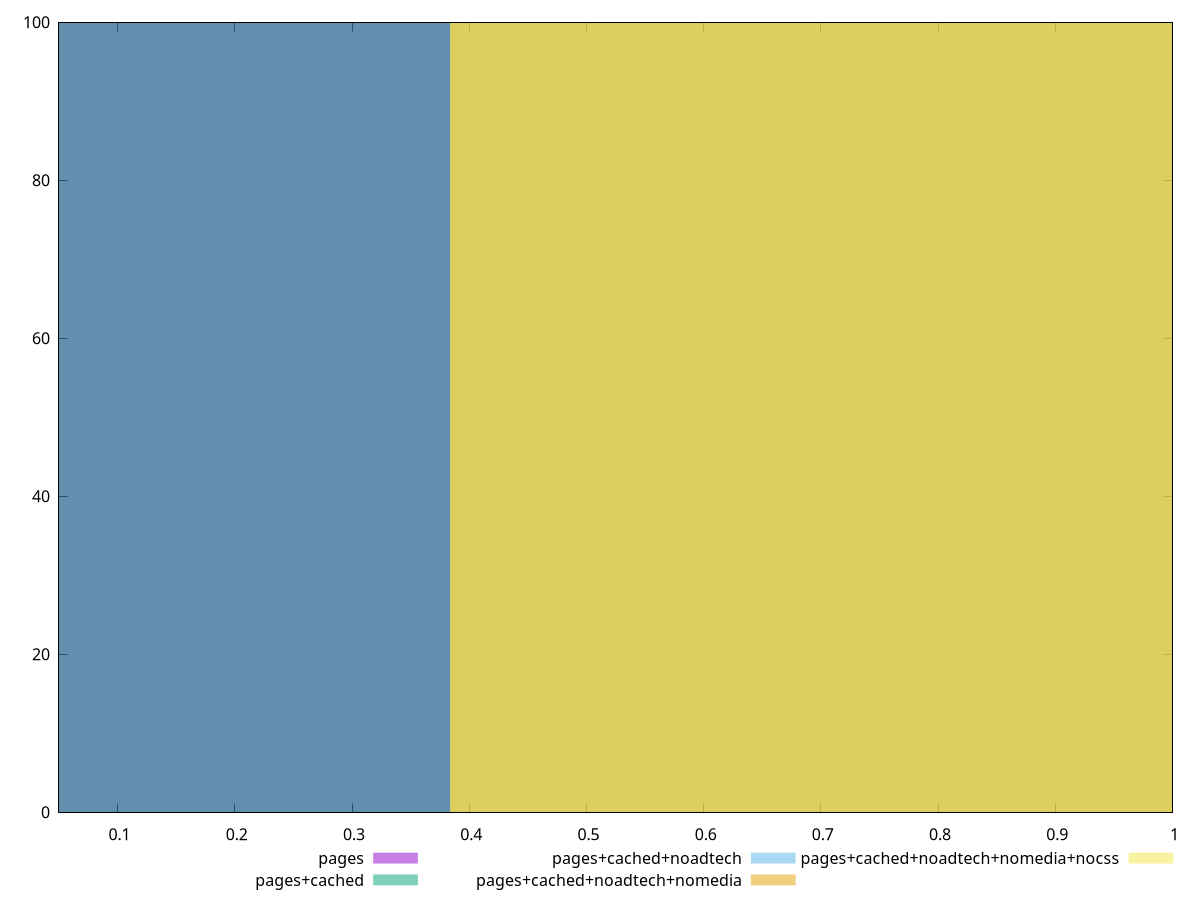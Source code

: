 reset

$pages <<EOF
0 100
EOF

$pagesCached <<EOF
0 100
EOF

$pagesCachedNoadtech <<EOF
0.7676581806773011 100
EOF

$pagesCachedNoadtechNomedia <<EOF
0.7676581806773011 100
EOF

$pagesCachedNoadtechNomediaNocss <<EOF
0.7676581806773011 100
EOF

set key outside below
set boxwidth 0.7676581806773011
set xrange [0.05:1]
set yrange [0:100]
set trange [0:100]
set style fill transparent solid 0.5 noborder
set terminal svg size 640, 530 enhanced background rgb 'white'
set output "report_00025_2021-02-22T21:38:55.199Z/interactive/comparison/histogram/all_score.svg"

plot $pages title "pages" with boxes, \
     $pagesCached title "pages+cached" with boxes, \
     $pagesCachedNoadtech title "pages+cached+noadtech" with boxes, \
     $pagesCachedNoadtechNomedia title "pages+cached+noadtech+nomedia" with boxes, \
     $pagesCachedNoadtechNomediaNocss title "pages+cached+noadtech+nomedia+nocss" with boxes

reset
